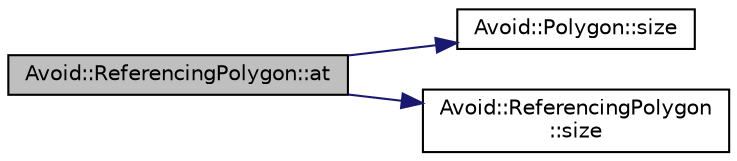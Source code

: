 digraph "Avoid::ReferencingPolygon::at"
{
  edge [fontname="Helvetica",fontsize="10",labelfontname="Helvetica",labelfontsize="10"];
  node [fontname="Helvetica",fontsize="10",shape=record];
  rankdir="LR";
  Node0 [label="Avoid::ReferencingPolygon::at",height=0.2,width=0.4,color="black", fillcolor="grey75", style="filled", fontcolor="black"];
  Node0 -> Node1 [color="midnightblue",fontsize="10",style="solid",fontname="Helvetica"];
  Node1 [label="Avoid::Polygon::size",height=0.2,width=0.4,color="black", fillcolor="white", style="filled",URL="$classAvoid_1_1Polygon.html#a2f9e9c8c78407eefbde944e663d9711e",tooltip="Returns the number of points in this polygon. "];
  Node0 -> Node2 [color="midnightblue",fontsize="10",style="solid",fontname="Helvetica"];
  Node2 [label="Avoid::ReferencingPolygon\l::size",height=0.2,width=0.4,color="black", fillcolor="white", style="filled",URL="$classAvoid_1_1ReferencingPolygon.html#a1dde474f3703dfe854768d5857a94067",tooltip="Returns the number of points in this polygon. "];
}
